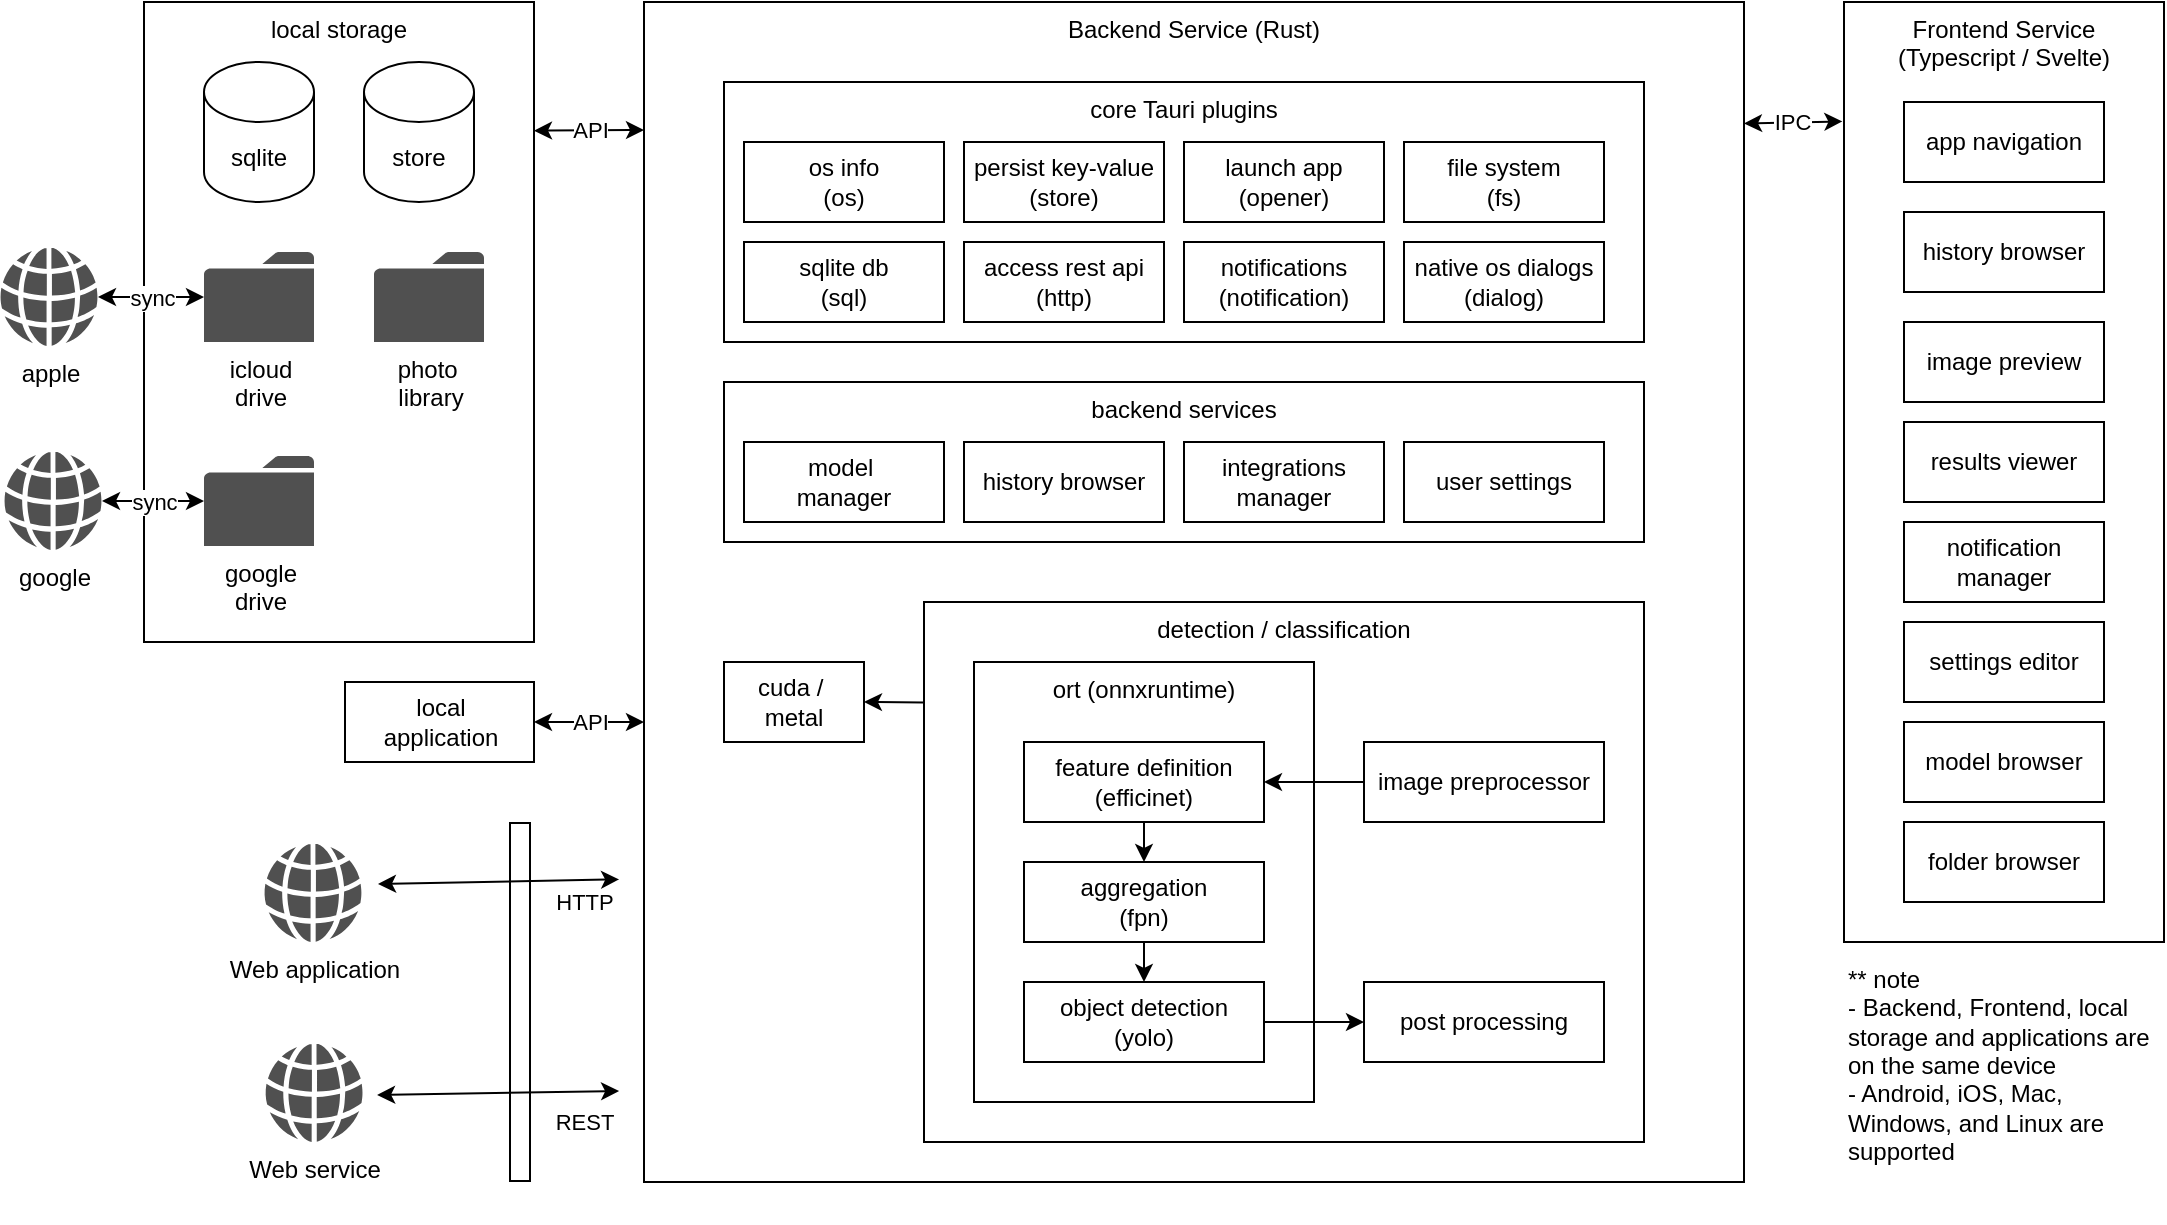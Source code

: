 <mxfile version="26.2.15">
  <diagram name="Page-1" id="iMrRSlWTZIHHhobOd-VD">
    <mxGraphModel dx="1662" dy="1030" grid="0" gridSize="10" guides="0" tooltips="1" connect="1" arrows="1" fold="1" page="1" pageScale="1" pageWidth="1100" pageHeight="850" math="0" shadow="0">
      <root>
        <mxCell id="0" />
        <mxCell id="1" parent="0" />
        <mxCell id="cxIvMu1ag05t6aEy4AKa-124" value="Frontend Service&lt;div&gt;(Typescript / Svelte)&lt;/div&gt;" style="rounded=0;whiteSpace=wrap;html=1;verticalAlign=top;" vertex="1" parent="1">
          <mxGeometry x="928" y="139" width="160" height="470" as="geometry" />
        </mxCell>
        <mxCell id="cxIvMu1ag05t6aEy4AKa-88" value="Backend Service (Rust)" style="rounded=0;whiteSpace=wrap;html=1;verticalAlign=top;" vertex="1" parent="1">
          <mxGeometry x="328" y="139" width="550" height="590" as="geometry" />
        </mxCell>
        <mxCell id="cxIvMu1ag05t6aEy4AKa-64" value="local storage" style="rounded=0;whiteSpace=wrap;html=1;verticalAlign=top;" vertex="1" parent="1">
          <mxGeometry x="78" y="139" width="195" height="320" as="geometry" />
        </mxCell>
        <mxCell id="cxIvMu1ag05t6aEy4AKa-36" value="detection / classification" style="rounded=0;whiteSpace=wrap;html=1;verticalAlign=top;" vertex="1" parent="1">
          <mxGeometry x="468" y="439" width="360" height="270" as="geometry" />
        </mxCell>
        <mxCell id="cxIvMu1ag05t6aEy4AKa-30" value="ort (onnxruntime)" style="rounded=0;whiteSpace=wrap;html=1;verticalAlign=top;" vertex="1" parent="1">
          <mxGeometry x="493" y="469" width="170" height="220" as="geometry" />
        </mxCell>
        <mxCell id="cxIvMu1ag05t6aEy4AKa-25" value="feature definition&lt;div&gt;(efficinet)&lt;/div&gt;" style="rounded=0;whiteSpace=wrap;html=1;" vertex="1" parent="1">
          <mxGeometry x="518" y="509" width="120" height="40" as="geometry" />
        </mxCell>
        <mxCell id="cxIvMu1ag05t6aEy4AKa-26" value="aggregation&lt;div&gt;(fpn)&lt;/div&gt;" style="rounded=0;whiteSpace=wrap;html=1;" vertex="1" parent="1">
          <mxGeometry x="518" y="569" width="120" height="40" as="geometry" />
        </mxCell>
        <mxCell id="cxIvMu1ag05t6aEy4AKa-27" value="object detection&lt;div&gt;(yolo)&lt;/div&gt;" style="rounded=0;whiteSpace=wrap;html=1;" vertex="1" parent="1">
          <mxGeometry x="518" y="629" width="120" height="40" as="geometry" />
        </mxCell>
        <mxCell id="cxIvMu1ag05t6aEy4AKa-28" value="" style="endArrow=classic;html=1;rounded=0;exitX=0.5;exitY=1;exitDx=0;exitDy=0;entryX=0.5;entryY=0;entryDx=0;entryDy=0;" edge="1" parent="1" source="cxIvMu1ag05t6aEy4AKa-25" target="cxIvMu1ag05t6aEy4AKa-26">
          <mxGeometry width="50" height="50" relative="1" as="geometry">
            <mxPoint x="558" y="569" as="sourcePoint" />
            <mxPoint x="608" y="519" as="targetPoint" />
          </mxGeometry>
        </mxCell>
        <mxCell id="cxIvMu1ag05t6aEy4AKa-29" value="" style="endArrow=classic;html=1;rounded=0;exitX=0.5;exitY=1;exitDx=0;exitDy=0;" edge="1" parent="1" source="cxIvMu1ag05t6aEy4AKa-26" target="cxIvMu1ag05t6aEy4AKa-27">
          <mxGeometry width="50" height="50" relative="1" as="geometry">
            <mxPoint x="577.74" y="659" as="sourcePoint" />
            <mxPoint x="738" y="669" as="targetPoint" />
          </mxGeometry>
        </mxCell>
        <mxCell id="cxIvMu1ag05t6aEy4AKa-31" value="image preprocessor" style="rounded=0;whiteSpace=wrap;html=1;" vertex="1" parent="1">
          <mxGeometry x="688" y="509" width="120" height="40" as="geometry" />
        </mxCell>
        <mxCell id="cxIvMu1ag05t6aEy4AKa-32" value="post processing" style="rounded=0;whiteSpace=wrap;html=1;" vertex="1" parent="1">
          <mxGeometry x="688" y="629" width="120" height="40" as="geometry" />
        </mxCell>
        <mxCell id="cxIvMu1ag05t6aEy4AKa-37" value="core Tauri plugins" style="rounded=0;whiteSpace=wrap;html=1;verticalAlign=top;" vertex="1" parent="1">
          <mxGeometry x="368" y="179" width="460" height="130" as="geometry" />
        </mxCell>
        <mxCell id="cxIvMu1ag05t6aEy4AKa-40" value="" style="endArrow=classic;html=1;rounded=0;entryX=1;entryY=0.5;entryDx=0;entryDy=0;exitX=0;exitY=0.5;exitDx=0;exitDy=0;" edge="1" parent="1" source="cxIvMu1ag05t6aEy4AKa-31" target="cxIvMu1ag05t6aEy4AKa-25">
          <mxGeometry width="50" height="50" relative="1" as="geometry">
            <mxPoint x="668" y="549" as="sourcePoint" />
            <mxPoint x="718" y="499" as="targetPoint" />
          </mxGeometry>
        </mxCell>
        <mxCell id="cxIvMu1ag05t6aEy4AKa-41" value="" style="endArrow=classic;html=1;rounded=0;entryX=0;entryY=0.5;entryDx=0;entryDy=0;exitX=1;exitY=0.5;exitDx=0;exitDy=0;" edge="1" parent="1" source="cxIvMu1ag05t6aEy4AKa-27" target="cxIvMu1ag05t6aEy4AKa-32">
          <mxGeometry width="50" height="50" relative="1" as="geometry">
            <mxPoint x="668" y="549" as="sourcePoint" />
            <mxPoint x="718" y="499" as="targetPoint" />
          </mxGeometry>
        </mxCell>
        <mxCell id="cxIvMu1ag05t6aEy4AKa-42" value="os info&lt;div&gt;(os)&lt;/div&gt;" style="rounded=0;whiteSpace=wrap;html=1;" vertex="1" parent="1">
          <mxGeometry x="378" y="209" width="100" height="40" as="geometry" />
        </mxCell>
        <mxCell id="cxIvMu1ag05t6aEy4AKa-43" value="sqlite db&lt;div&gt;(sql)&lt;/div&gt;" style="rounded=0;whiteSpace=wrap;html=1;" vertex="1" parent="1">
          <mxGeometry x="378" y="259" width="100" height="40" as="geometry" />
        </mxCell>
        <mxCell id="cxIvMu1ag05t6aEy4AKa-44" value="persist key-value&lt;div&gt;(store)&lt;/div&gt;" style="rounded=0;whiteSpace=wrap;html=1;" vertex="1" parent="1">
          <mxGeometry x="488" y="209" width="100" height="40" as="geometry" />
        </mxCell>
        <mxCell id="cxIvMu1ag05t6aEy4AKa-45" value="access rest api&lt;div&gt;(http)&lt;/div&gt;" style="rounded=0;whiteSpace=wrap;html=1;" vertex="1" parent="1">
          <mxGeometry x="488" y="259" width="100" height="40" as="geometry" />
        </mxCell>
        <mxCell id="cxIvMu1ag05t6aEy4AKa-46" value="launch app&lt;div&gt;(opener)&lt;/div&gt;" style="rounded=0;whiteSpace=wrap;html=1;" vertex="1" parent="1">
          <mxGeometry x="598" y="209" width="100" height="40" as="geometry" />
        </mxCell>
        <mxCell id="cxIvMu1ag05t6aEy4AKa-47" value="notifications&lt;div&gt;(notification)&lt;/div&gt;" style="rounded=0;whiteSpace=wrap;html=1;" vertex="1" parent="1">
          <mxGeometry x="598" y="259" width="100" height="40" as="geometry" />
        </mxCell>
        <mxCell id="cxIvMu1ag05t6aEy4AKa-48" value="file system&lt;div&gt;(fs)&lt;/div&gt;" style="rounded=0;whiteSpace=wrap;html=1;" vertex="1" parent="1">
          <mxGeometry x="708" y="209" width="100" height="40" as="geometry" />
        </mxCell>
        <mxCell id="cxIvMu1ag05t6aEy4AKa-49" value="native os dialogs&lt;div&gt;(dialog)&lt;/div&gt;" style="rounded=0;whiteSpace=wrap;html=1;" vertex="1" parent="1">
          <mxGeometry x="708" y="259" width="100" height="40" as="geometry" />
        </mxCell>
        <mxCell id="cxIvMu1ag05t6aEy4AKa-50" value="cuda /&amp;nbsp;&lt;div&gt;metal&lt;/div&gt;" style="rounded=0;whiteSpace=wrap;html=1;" vertex="1" parent="1">
          <mxGeometry x="368" y="469" width="70" height="40" as="geometry" />
        </mxCell>
        <mxCell id="cxIvMu1ag05t6aEy4AKa-51" value="" style="endArrow=classic;html=1;rounded=0;exitX=-0.001;exitY=0.186;exitDx=0;exitDy=0;exitPerimeter=0;entryX=1;entryY=0.5;entryDx=0;entryDy=0;" edge="1" parent="1" source="cxIvMu1ag05t6aEy4AKa-36" target="cxIvMu1ag05t6aEy4AKa-50">
          <mxGeometry width="50" height="50" relative="1" as="geometry">
            <mxPoint x="568" y="649" as="sourcePoint" />
            <mxPoint x="618" y="599" as="targetPoint" />
          </mxGeometry>
        </mxCell>
        <mxCell id="cxIvMu1ag05t6aEy4AKa-52" value="sqlite" style="shape=cylinder3;whiteSpace=wrap;html=1;boundedLbl=1;backgroundOutline=1;size=15;" vertex="1" parent="1">
          <mxGeometry x="108" y="169" width="55" height="70" as="geometry" />
        </mxCell>
        <mxCell id="cxIvMu1ag05t6aEy4AKa-57" value="photo&amp;nbsp;&lt;div&gt;library&lt;/div&gt;" style="sketch=0;pointerEvents=1;shadow=0;dashed=0;html=1;strokeColor=none;fillColor=#505050;labelPosition=center;verticalLabelPosition=bottom;verticalAlign=top;outlineConnect=0;align=center;shape=mxgraph.office.concepts.folder;" vertex="1" parent="1">
          <mxGeometry x="193" y="264" width="55" height="45" as="geometry" />
        </mxCell>
        <mxCell id="cxIvMu1ag05t6aEy4AKa-60" value="google&lt;div&gt;drive&lt;/div&gt;" style="sketch=0;pointerEvents=1;shadow=0;dashed=0;html=1;strokeColor=none;fillColor=#505050;labelPosition=center;verticalLabelPosition=bottom;verticalAlign=top;outlineConnect=0;align=center;shape=mxgraph.office.concepts.folder;" vertex="1" parent="1">
          <mxGeometry x="108" y="366" width="55" height="45" as="geometry" />
        </mxCell>
        <mxCell id="cxIvMu1ag05t6aEy4AKa-63" value="icloud&lt;div&gt;drive&lt;/div&gt;" style="sketch=0;pointerEvents=1;shadow=0;dashed=0;html=1;strokeColor=none;fillColor=#505050;labelPosition=center;verticalLabelPosition=bottom;verticalAlign=top;outlineConnect=0;align=center;shape=mxgraph.office.concepts.folder;" vertex="1" parent="1">
          <mxGeometry x="108" y="264" width="55" height="45" as="geometry" />
        </mxCell>
        <mxCell id="cxIvMu1ag05t6aEy4AKa-66" value="store" style="shape=cylinder3;whiteSpace=wrap;html=1;boundedLbl=1;backgroundOutline=1;size=15;" vertex="1" parent="1">
          <mxGeometry x="188" y="169" width="55" height="70" as="geometry" />
        </mxCell>
        <mxCell id="cxIvMu1ag05t6aEy4AKa-68" value="API" style="endArrow=classic;startArrow=classic;html=1;rounded=0;entryX=1;entryY=0.201;entryDx=0;entryDy=0;entryPerimeter=0;" edge="1" parent="1" target="cxIvMu1ag05t6aEy4AKa-64">
          <mxGeometry width="50" height="50" relative="1" as="geometry">
            <mxPoint x="328" y="203" as="sourcePoint" />
            <mxPoint x="318" y="204" as="targetPoint" />
          </mxGeometry>
        </mxCell>
        <mxCell id="cxIvMu1ag05t6aEy4AKa-79" value="backend services" style="rounded=0;whiteSpace=wrap;html=1;verticalAlign=top;" vertex="1" parent="1">
          <mxGeometry x="368" y="329" width="460" height="80" as="geometry" />
        </mxCell>
        <mxCell id="cxIvMu1ag05t6aEy4AKa-80" value="model&amp;nbsp;&lt;div&gt;manager&lt;/div&gt;" style="rounded=0;whiteSpace=wrap;html=1;" vertex="1" parent="1">
          <mxGeometry x="378" y="359" width="100" height="40" as="geometry" />
        </mxCell>
        <mxCell id="cxIvMu1ag05t6aEy4AKa-82" value="history browser" style="rounded=0;whiteSpace=wrap;html=1;" vertex="1" parent="1">
          <mxGeometry x="488" y="359" width="100" height="40" as="geometry" />
        </mxCell>
        <mxCell id="cxIvMu1ag05t6aEy4AKa-84" value="integrations&lt;div&gt;manager&lt;/div&gt;" style="rounded=0;whiteSpace=wrap;html=1;" vertex="1" parent="1">
          <mxGeometry x="598" y="359" width="100" height="40" as="geometry" />
        </mxCell>
        <mxCell id="cxIvMu1ag05t6aEy4AKa-86" value="user settings" style="rounded=0;whiteSpace=wrap;html=1;" vertex="1" parent="1">
          <mxGeometry x="708" y="359" width="100" height="40" as="geometry" />
        </mxCell>
        <mxCell id="cxIvMu1ag05t6aEy4AKa-91" value="Web service" style="sketch=0;pointerEvents=1;shadow=0;dashed=0;html=1;strokeColor=none;fillColor=#505050;labelPosition=center;verticalLabelPosition=bottom;verticalAlign=top;outlineConnect=0;align=center;shape=mxgraph.office.concepts.globe_internet;" vertex="1" parent="1">
          <mxGeometry x="138.55" y="660" width="49" height="49" as="geometry" />
        </mxCell>
        <mxCell id="cxIvMu1ag05t6aEy4AKa-101" value="Web application" style="sketch=0;pointerEvents=1;shadow=0;dashed=0;html=1;strokeColor=none;fillColor=#505050;labelPosition=center;verticalLabelPosition=bottom;verticalAlign=top;outlineConnect=0;align=center;shape=mxgraph.office.concepts.globe_internet;" vertex="1" parent="1">
          <mxGeometry x="138" y="560" width="49" height="49" as="geometry" />
        </mxCell>
        <mxCell id="cxIvMu1ag05t6aEy4AKa-104" value="" style="shape=flexArrow;endArrow=none;startArrow=none;html=1;rounded=0;startFill=0;" edge="1" parent="1">
          <mxGeometry width="100" height="100" relative="1" as="geometry">
            <mxPoint x="266" y="729" as="sourcePoint" />
            <mxPoint x="266" y="549" as="targetPoint" />
          </mxGeometry>
        </mxCell>
        <mxCell id="cxIvMu1ag05t6aEy4AKa-105" value="HTTP" style="endArrow=classic;startArrow=classic;html=1;rounded=0;entryX=0.001;entryY=0.691;entryDx=0;entryDy=0;entryPerimeter=0;" edge="1" parent="1">
          <mxGeometry x="0.705" y="-11" width="50" height="50" relative="1" as="geometry">
            <mxPoint x="195" y="580" as="sourcePoint" />
            <mxPoint x="315.55" y="577.69" as="targetPoint" />
            <mxPoint as="offset" />
          </mxGeometry>
        </mxCell>
        <mxCell id="cxIvMu1ag05t6aEy4AKa-106" value="REST" style="endArrow=classic;startArrow=classic;html=1;rounded=0;entryX=0.001;entryY=0.691;entryDx=0;entryDy=0;entryPerimeter=0;" edge="1" parent="1">
          <mxGeometry x="0.706" y="-15" width="50" height="50" relative="1" as="geometry">
            <mxPoint x="194.55" y="685.5" as="sourcePoint" />
            <mxPoint x="315.55" y="683.5" as="targetPoint" />
            <mxPoint as="offset" />
          </mxGeometry>
        </mxCell>
        <mxCell id="cxIvMu1ag05t6aEy4AKa-110" value="apple" style="sketch=0;pointerEvents=1;shadow=0;dashed=0;html=1;strokeColor=none;fillColor=#505050;labelPosition=center;verticalLabelPosition=bottom;verticalAlign=top;outlineConnect=0;align=center;shape=mxgraph.office.concepts.globe_internet;" vertex="1" parent="1">
          <mxGeometry x="6" y="262" width="49" height="49" as="geometry" />
        </mxCell>
        <mxCell id="cxIvMu1ag05t6aEy4AKa-111" value="google" style="sketch=0;pointerEvents=1;shadow=0;dashed=0;html=1;strokeColor=none;fillColor=#505050;labelPosition=center;verticalLabelPosition=bottom;verticalAlign=top;outlineConnect=0;align=center;shape=mxgraph.office.concepts.globe_internet;" vertex="1" parent="1">
          <mxGeometry x="8" y="364" width="49" height="49" as="geometry" />
        </mxCell>
        <mxCell id="cxIvMu1ag05t6aEy4AKa-112" value="sync" style="endArrow=classic;startArrow=classic;html=1;rounded=0;" edge="1" parent="1" source="cxIvMu1ag05t6aEy4AKa-110" target="cxIvMu1ag05t6aEy4AKa-63">
          <mxGeometry width="50" height="50" relative="1" as="geometry">
            <mxPoint x="658" y="529" as="sourcePoint" />
            <mxPoint x="113" y="409" as="targetPoint" />
          </mxGeometry>
        </mxCell>
        <mxCell id="cxIvMu1ag05t6aEy4AKa-113" value="sync" style="endArrow=classic;startArrow=classic;html=1;rounded=0;" edge="1" parent="1" source="cxIvMu1ag05t6aEy4AKa-111" target="cxIvMu1ag05t6aEy4AKa-60">
          <mxGeometry width="50" height="50" relative="1" as="geometry">
            <mxPoint x="658" y="529" as="sourcePoint" />
            <mxPoint x="708" y="479" as="targetPoint" />
          </mxGeometry>
        </mxCell>
        <mxCell id="cxIvMu1ag05t6aEy4AKa-114" value="local&lt;div&gt;application&lt;/div&gt;" style="rounded=0;whiteSpace=wrap;html=1;" vertex="1" parent="1">
          <mxGeometry x="178.5" y="479" width="94.5" height="40" as="geometry" />
        </mxCell>
        <mxCell id="cxIvMu1ag05t6aEy4AKa-115" value="API" style="endArrow=classic;startArrow=classic;html=1;rounded=0;exitX=1;exitY=0.5;exitDx=0;exitDy=0;" edge="1" parent="1" source="cxIvMu1ag05t6aEy4AKa-114">
          <mxGeometry width="50" height="50" relative="1" as="geometry">
            <mxPoint x="658" y="529" as="sourcePoint" />
            <mxPoint x="328" y="499" as="targetPoint" />
          </mxGeometry>
        </mxCell>
        <mxCell id="cxIvMu1ag05t6aEy4AKa-116" value="app navigation" style="rounded=0;whiteSpace=wrap;html=1;" vertex="1" parent="1">
          <mxGeometry x="958" y="189" width="100" height="40" as="geometry" />
        </mxCell>
        <mxCell id="cxIvMu1ag05t6aEy4AKa-117" value="history browser" style="rounded=0;whiteSpace=wrap;html=1;" vertex="1" parent="1">
          <mxGeometry x="958" y="244" width="100" height="40" as="geometry" />
        </mxCell>
        <mxCell id="cxIvMu1ag05t6aEy4AKa-118" value="image preview" style="rounded=0;whiteSpace=wrap;html=1;" vertex="1" parent="1">
          <mxGeometry x="958" y="299" width="100" height="40" as="geometry" />
        </mxCell>
        <mxCell id="cxIvMu1ag05t6aEy4AKa-119" value="notification&lt;div&gt;manager&lt;/div&gt;" style="rounded=0;whiteSpace=wrap;html=1;" vertex="1" parent="1">
          <mxGeometry x="958" y="399" width="100" height="40" as="geometry" />
        </mxCell>
        <mxCell id="cxIvMu1ag05t6aEy4AKa-120" value="settings editor" style="rounded=0;whiteSpace=wrap;html=1;" vertex="1" parent="1">
          <mxGeometry x="958" y="449" width="100" height="40" as="geometry" />
        </mxCell>
        <mxCell id="cxIvMu1ag05t6aEy4AKa-121" value="model browser" style="rounded=0;whiteSpace=wrap;html=1;" vertex="1" parent="1">
          <mxGeometry x="958" y="499" width="100" height="40" as="geometry" />
        </mxCell>
        <mxCell id="cxIvMu1ag05t6aEy4AKa-122" value="results viewer" style="rounded=0;whiteSpace=wrap;html=1;" vertex="1" parent="1">
          <mxGeometry x="958" y="349" width="100" height="40" as="geometry" />
        </mxCell>
        <mxCell id="cxIvMu1ag05t6aEy4AKa-123" value="folder browser" style="rounded=0;whiteSpace=wrap;html=1;" vertex="1" parent="1">
          <mxGeometry x="958" y="549" width="100" height="40" as="geometry" />
        </mxCell>
        <mxCell id="cxIvMu1ag05t6aEy4AKa-125" value="IPC" style="endArrow=classic;startArrow=classic;html=1;rounded=0;entryX=-0.005;entryY=0.127;entryDx=0;entryDy=0;entryPerimeter=0;exitX=1;exitY=0.103;exitDx=0;exitDy=0;exitPerimeter=0;" edge="1" parent="1" source="cxIvMu1ag05t6aEy4AKa-88" target="cxIvMu1ag05t6aEy4AKa-124">
          <mxGeometry width="50" height="50" relative="1" as="geometry">
            <mxPoint x="658" y="539" as="sourcePoint" />
            <mxPoint x="708" y="489" as="targetPoint" />
          </mxGeometry>
        </mxCell>
        <mxCell id="cxIvMu1ag05t6aEy4AKa-128" value="** note&lt;div&gt;- Backend, Frontend, local storage and applications are on the same device&lt;/div&gt;&lt;div&gt;- Android, iOS, Mac, Windows, and Linux are supported&lt;/div&gt;&lt;div&gt;&lt;br&gt;&lt;/div&gt;&lt;div&gt;&lt;br&gt;&lt;/div&gt;" style="text;html=1;align=left;verticalAlign=middle;whiteSpace=wrap;rounded=0;" vertex="1" parent="1">
          <mxGeometry x="928" y="637" width="160" height="95" as="geometry" />
        </mxCell>
      </root>
    </mxGraphModel>
  </diagram>
</mxfile>
